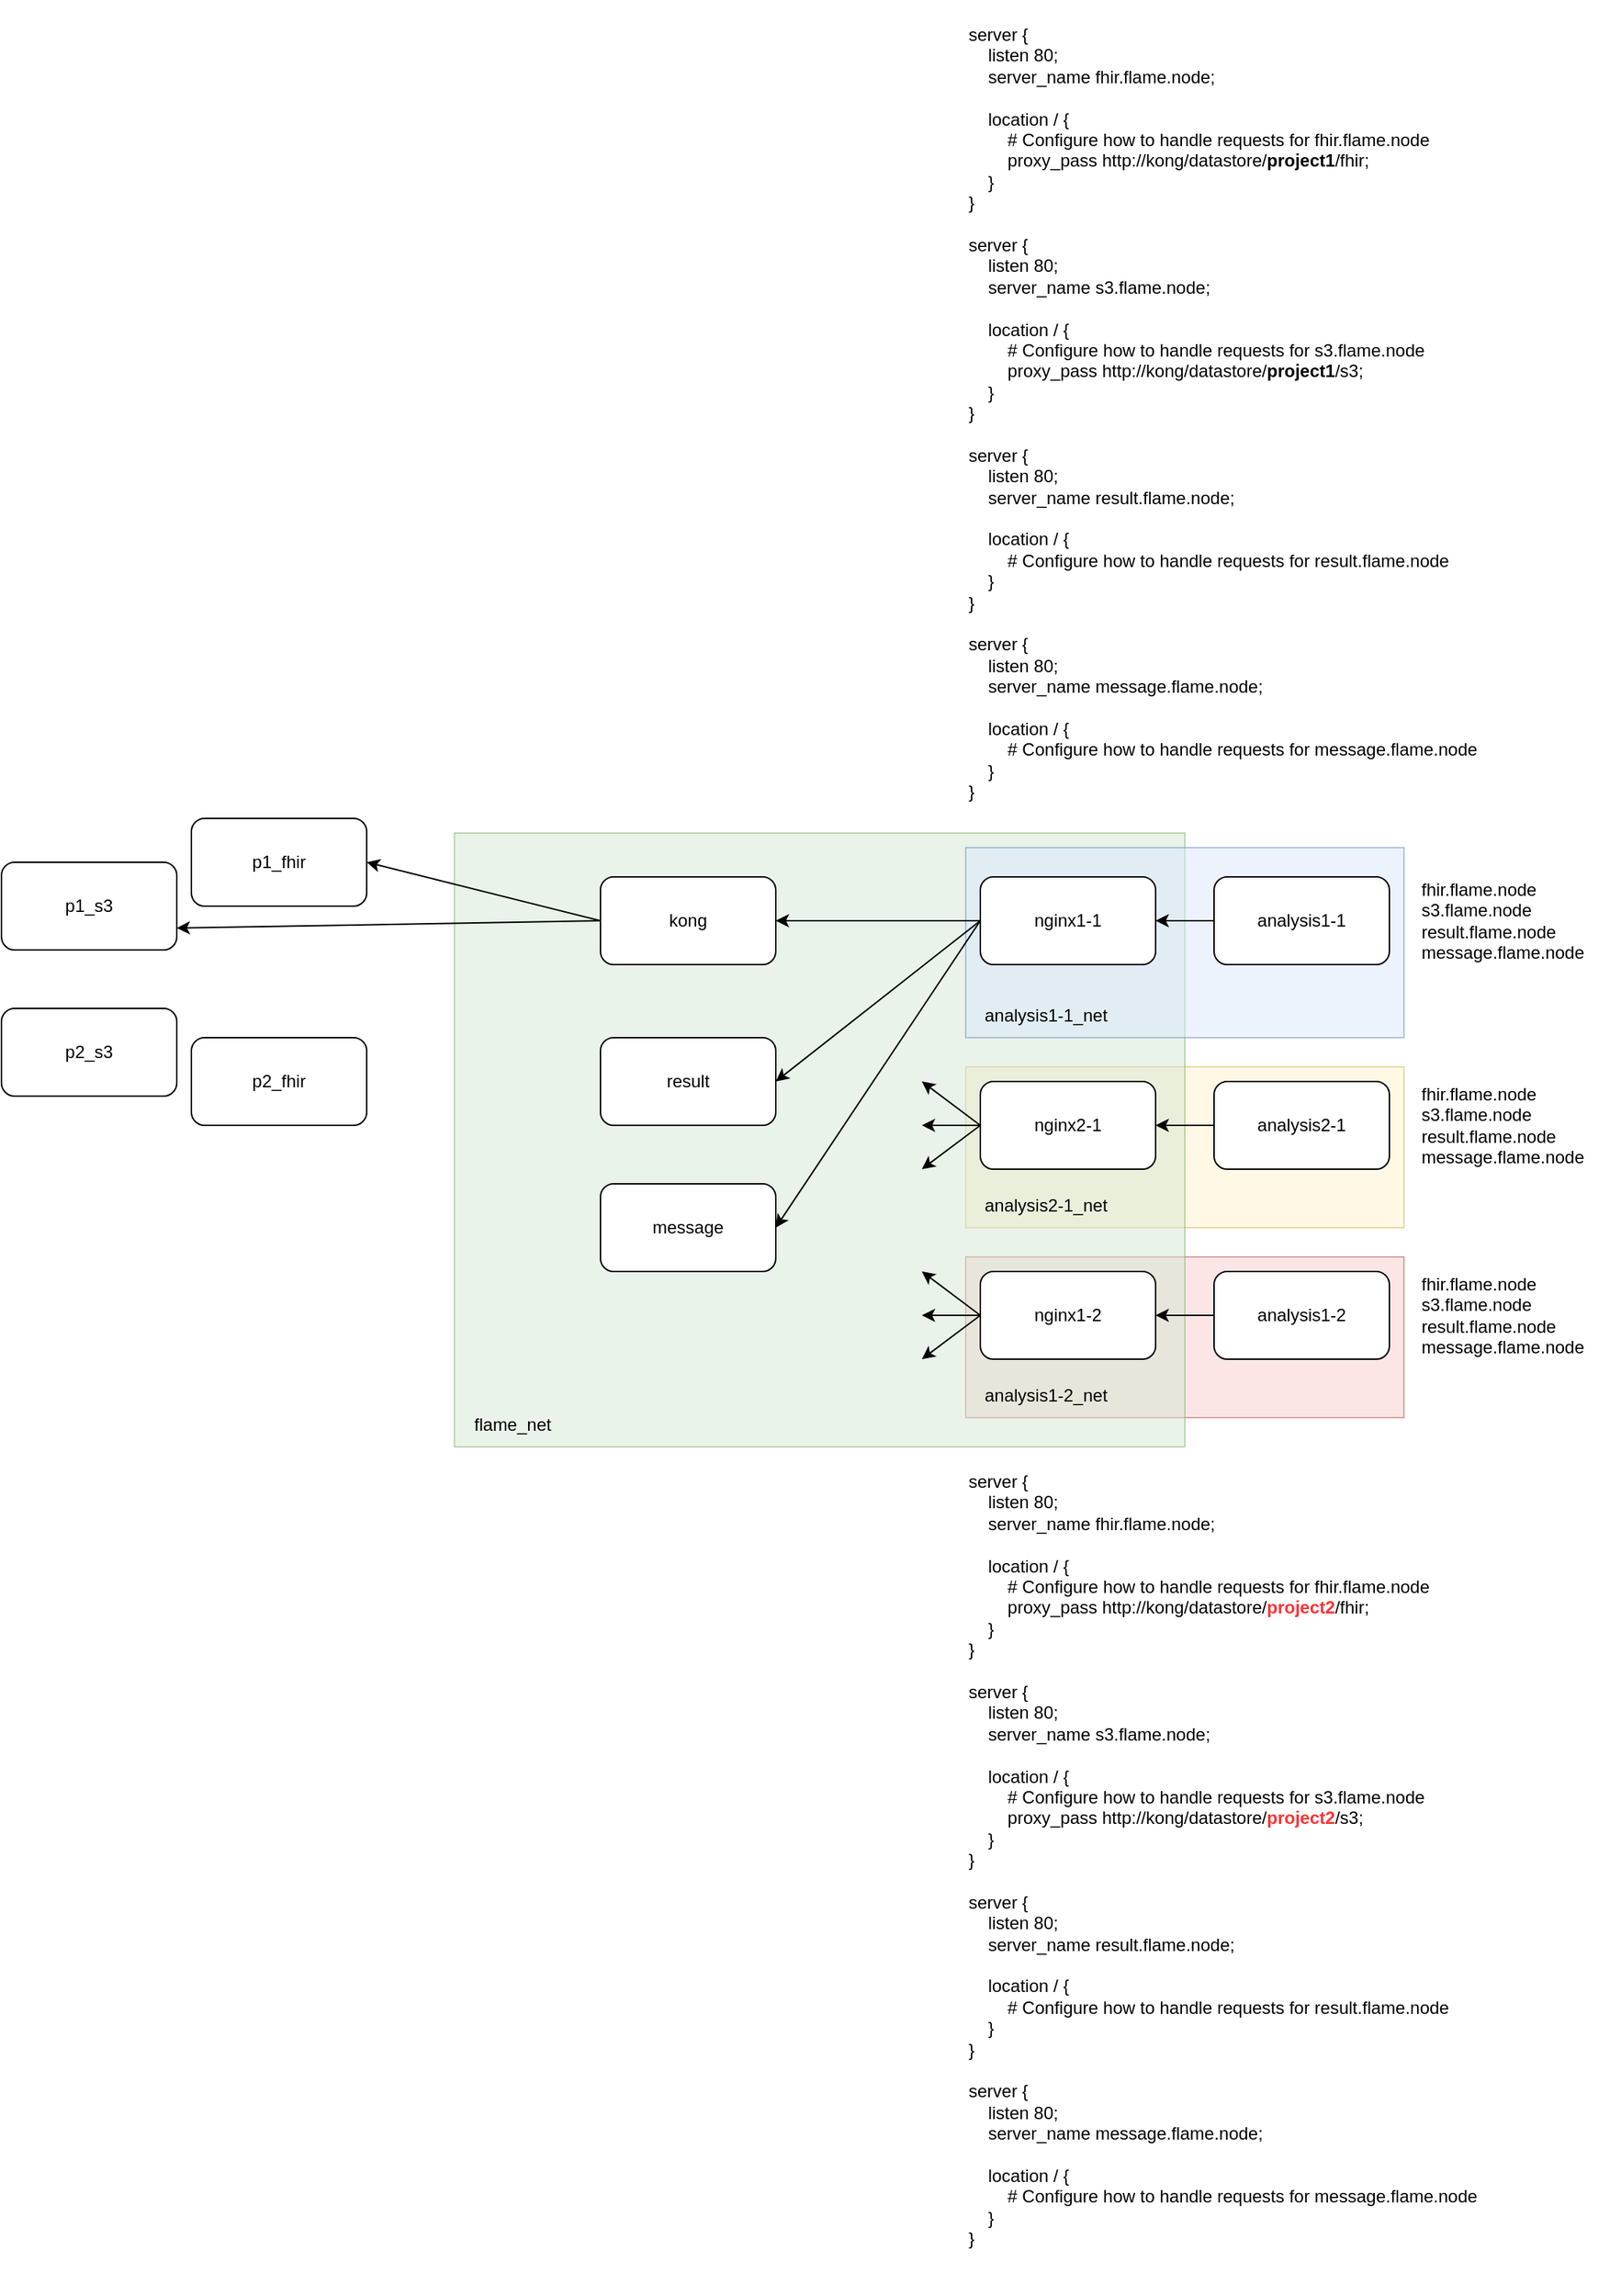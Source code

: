 <mxfile version="24.0.2" type="google">
  <diagram name="Page-1" id="x45UI2NkX7IosrWXDD4j">
    <mxGraphModel grid="1" page="1" gridSize="10" guides="1" tooltips="1" connect="1" arrows="1" fold="1" pageScale="1" pageWidth="850" pageHeight="1100" math="0" shadow="0">
      <root>
        <mxCell id="0" />
        <mxCell id="1" parent="0" />
        <mxCell id="IulJC9dMRsSJw13exruT-27" value="" style="rounded=0;whiteSpace=wrap;html=1;fillColor=#f8cecc;strokeColor=#b85450;opacity=50;" vertex="1" parent="1">
          <mxGeometry x="510" y="500" width="300" height="110" as="geometry" />
        </mxCell>
        <mxCell id="IulJC9dMRsSJw13exruT-26" value="" style="rounded=0;whiteSpace=wrap;html=1;fillColor=#fff2cc;strokeColor=#d6b656;opacity=50;" vertex="1" parent="1">
          <mxGeometry x="510" y="370" width="300" height="110" as="geometry" />
        </mxCell>
        <mxCell id="IulJC9dMRsSJw13exruT-2" value="" style="rounded=0;whiteSpace=wrap;html=1;fillColor=#d5e8d4;strokeColor=#82b366;opacity=50;" vertex="1" parent="1">
          <mxGeometry x="160" y="210" width="500" height="420" as="geometry" />
        </mxCell>
        <mxCell id="YODYC_gyw6eaKJZVDwak-11" value="" style="rounded=0;whiteSpace=wrap;html=1;fillColor=#dae8fc;strokeColor=#6c8ebf;opacity=50;" vertex="1" parent="1">
          <mxGeometry x="510" y="220" width="300" height="130" as="geometry" />
        </mxCell>
        <mxCell id="IulJC9dMRsSJw13exruT-11" style="edgeStyle=orthogonalEdgeStyle;rounded=0;orthogonalLoop=1;jettySize=auto;html=1;exitX=0;exitY=0.5;exitDx=0;exitDy=0;" edge="1" parent="1" source="YODYC_gyw6eaKJZVDwak-2" target="YODYC_gyw6eaKJZVDwak-3">
          <mxGeometry relative="1" as="geometry" />
        </mxCell>
        <mxCell id="YODYC_gyw6eaKJZVDwak-2" value="analysis1-1" style="rounded=1;whiteSpace=wrap;html=1;" vertex="1" parent="1">
          <mxGeometry x="680" y="240" width="120" height="60" as="geometry" />
        </mxCell>
        <mxCell id="IulJC9dMRsSJw13exruT-12" style="edgeStyle=orthogonalEdgeStyle;rounded=0;orthogonalLoop=1;jettySize=auto;html=1;exitX=0;exitY=0.5;exitDx=0;exitDy=0;" edge="1" parent="1" source="YODYC_gyw6eaKJZVDwak-3" target="IulJC9dMRsSJw13exruT-4">
          <mxGeometry relative="1" as="geometry" />
        </mxCell>
        <mxCell id="YODYC_gyw6eaKJZVDwak-3" value="nginx1-1" style="rounded=1;whiteSpace=wrap;html=1;" vertex="1" parent="1">
          <mxGeometry x="520" y="240" width="120" height="60" as="geometry" />
        </mxCell>
        <mxCell id="IulJC9dMRsSJw13exruT-30" style="edgeStyle=orthogonalEdgeStyle;rounded=0;orthogonalLoop=1;jettySize=auto;html=1;exitX=0;exitY=0.5;exitDx=0;exitDy=0;" edge="1" parent="1" source="YODYC_gyw6eaKJZVDwak-4" target="YODYC_gyw6eaKJZVDwak-5">
          <mxGeometry relative="1" as="geometry" />
        </mxCell>
        <mxCell id="YODYC_gyw6eaKJZVDwak-4" value="analysis2-1" style="rounded=1;whiteSpace=wrap;html=1;" vertex="1" parent="1">
          <mxGeometry x="680" y="380" width="120" height="60" as="geometry" />
        </mxCell>
        <mxCell id="YODYC_gyw6eaKJZVDwak-5" value="nginx2-1" style="rounded=1;whiteSpace=wrap;html=1;" vertex="1" parent="1">
          <mxGeometry x="520" y="380" width="120" height="60" as="geometry" />
        </mxCell>
        <mxCell id="IulJC9dMRsSJw13exruT-31" style="edgeStyle=orthogonalEdgeStyle;rounded=0;orthogonalLoop=1;jettySize=auto;html=1;exitX=0;exitY=0.5;exitDx=0;exitDy=0;" edge="1" parent="1" source="YODYC_gyw6eaKJZVDwak-6" target="YODYC_gyw6eaKJZVDwak-7">
          <mxGeometry relative="1" as="geometry" />
        </mxCell>
        <mxCell id="YODYC_gyw6eaKJZVDwak-6" value="analysis1-2" style="rounded=1;whiteSpace=wrap;html=1;" vertex="1" parent="1">
          <mxGeometry x="680" y="510" width="120" height="60" as="geometry" />
        </mxCell>
        <mxCell id="YODYC_gyw6eaKJZVDwak-7" value="nginx1-2" style="rounded=1;whiteSpace=wrap;html=1;" vertex="1" parent="1">
          <mxGeometry x="520" y="510" width="120" height="60" as="geometry" />
        </mxCell>
        <mxCell id="YODYC_gyw6eaKJZVDwak-8" value="fhir.flame.node&lt;div&gt;s3.flame.node&lt;/div&gt;&lt;div&gt;result.flame.node&lt;/div&gt;&lt;div&gt;message.flame.node&lt;/div&gt;" style="text;html=1;align=left;verticalAlign=middle;whiteSpace=wrap;rounded=0;" vertex="1" parent="1">
          <mxGeometry x="820" y="255" width="130" height="30" as="geometry" />
        </mxCell>
        <mxCell id="YODYC_gyw6eaKJZVDwak-13" value="analysis1-1_net" style="text;html=1;align=center;verticalAlign=middle;whiteSpace=wrap;rounded=0;" vertex="1" parent="1">
          <mxGeometry x="510" y="320" width="110" height="30" as="geometry" />
        </mxCell>
        <mxCell id="IulJC9dMRsSJw13exruT-1" value="&lt;div&gt;server {&lt;/div&gt;&lt;div&gt;&amp;nbsp; &amp;nbsp; listen 80;&lt;/div&gt;&lt;div&gt;&amp;nbsp; &amp;nbsp; server_name fhir.flame.node;&lt;/div&gt;&lt;div&gt;&lt;br&gt;&lt;/div&gt;&lt;div&gt;&amp;nbsp; &amp;nbsp; location / {&lt;/div&gt;&lt;div&gt;&amp;nbsp; &amp;nbsp; &amp;nbsp; &amp;nbsp; # Configure how to handle requests for fhir.flame.node&lt;/div&gt;&lt;div&gt;&amp;nbsp; &amp;nbsp; &amp;nbsp; &amp;nbsp; proxy_pass http://kong/datastore/&lt;b&gt;project1&lt;/b&gt;/fhir;&lt;/div&gt;&lt;div&gt;&amp;nbsp; &amp;nbsp; }&lt;/div&gt;&lt;div&gt;}&lt;/div&gt;&lt;div&gt;&lt;br&gt;&lt;/div&gt;&lt;div&gt;server {&lt;/div&gt;&lt;div&gt;&amp;nbsp; &amp;nbsp; listen 80;&lt;/div&gt;&lt;div&gt;&amp;nbsp; &amp;nbsp; server_name s3.flame.node;&lt;/div&gt;&lt;div&gt;&lt;br&gt;&lt;/div&gt;&lt;div&gt;&amp;nbsp; &amp;nbsp; location / {&lt;/div&gt;&lt;div&gt;&amp;nbsp; &amp;nbsp; &amp;nbsp; &amp;nbsp; # Configure how to handle requests for s3.flame.node&lt;/div&gt;&lt;div&gt;&lt;span style=&quot;white-space: pre;&quot;&gt;&#x9;&lt;/span&gt;&lt;span style=&quot;background-color: initial;&quot;&gt;proxy_pass http://kong/datastore/&lt;b&gt;project1&lt;/b&gt;/s3;&lt;/span&gt;&lt;br&gt;&lt;/div&gt;&lt;div&gt;&amp;nbsp; &amp;nbsp; }&lt;/div&gt;&lt;div&gt;}&lt;/div&gt;&lt;div&gt;&lt;br&gt;&lt;/div&gt;&lt;div&gt;server {&lt;/div&gt;&lt;div&gt;&amp;nbsp; &amp;nbsp; listen 80;&lt;/div&gt;&lt;div&gt;&amp;nbsp; &amp;nbsp; server_name result.flame.node;&lt;/div&gt;&lt;div&gt;&lt;br&gt;&lt;/div&gt;&lt;div&gt;&amp;nbsp; &amp;nbsp; location / {&lt;/div&gt;&lt;div&gt;&amp;nbsp; &amp;nbsp; &amp;nbsp; &amp;nbsp; # Configure how to handle requests for result.flame.node&lt;/div&gt;&lt;div&gt;&amp;nbsp; &amp;nbsp; }&lt;/div&gt;&lt;div&gt;}&lt;/div&gt;&lt;div&gt;&lt;br&gt;&lt;/div&gt;&lt;div&gt;server {&lt;/div&gt;&lt;div&gt;&amp;nbsp; &amp;nbsp; listen 80;&lt;/div&gt;&lt;div&gt;&amp;nbsp; &amp;nbsp; server_name message.flame.node;&lt;/div&gt;&lt;div&gt;&lt;br&gt;&lt;/div&gt;&lt;div&gt;&amp;nbsp; &amp;nbsp; location / {&lt;/div&gt;&lt;div&gt;&amp;nbsp; &amp;nbsp; &amp;nbsp; &amp;nbsp; # Configure how to handle requests for message.flame.node&lt;/div&gt;&lt;div&gt;&amp;nbsp; &amp;nbsp; }&lt;/div&gt;&lt;div&gt;}&lt;/div&gt;&lt;div&gt;&lt;br&gt;&lt;/div&gt;" style="text;html=1;align=left;verticalAlign=middle;whiteSpace=wrap;rounded=0;" vertex="1" parent="1">
          <mxGeometry x="510" y="-360" width="370" height="580" as="geometry" />
        </mxCell>
        <mxCell id="IulJC9dMRsSJw13exruT-3" value="result" style="rounded=1;whiteSpace=wrap;html=1;" vertex="1" parent="1">
          <mxGeometry x="260" y="350" width="120" height="60" as="geometry" />
        </mxCell>
        <mxCell id="IulJC9dMRsSJw13exruT-4" value="kong" style="rounded=1;whiteSpace=wrap;html=1;" vertex="1" parent="1">
          <mxGeometry x="260" y="240" width="120" height="60" as="geometry" />
        </mxCell>
        <mxCell id="IulJC9dMRsSJw13exruT-5" value="message" style="rounded=1;whiteSpace=wrap;html=1;" vertex="1" parent="1">
          <mxGeometry x="260" y="450" width="120" height="60" as="geometry" />
        </mxCell>
        <mxCell id="IulJC9dMRsSJw13exruT-6" value="flame_net" style="text;html=1;align=center;verticalAlign=middle;whiteSpace=wrap;rounded=0;" vertex="1" parent="1">
          <mxGeometry x="160" y="600" width="80" height="30" as="geometry" />
        </mxCell>
        <mxCell id="IulJC9dMRsSJw13exruT-7" value="p1_fhir" style="rounded=1;whiteSpace=wrap;html=1;" vertex="1" parent="1">
          <mxGeometry x="-20" y="200" width="120" height="60" as="geometry" />
        </mxCell>
        <mxCell id="IulJC9dMRsSJw13exruT-8" value="p1_s3" style="rounded=1;whiteSpace=wrap;html=1;" vertex="1" parent="1">
          <mxGeometry x="-150" y="230" width="120" height="60" as="geometry" />
        </mxCell>
        <mxCell id="IulJC9dMRsSJw13exruT-9" value="p2_fhir" style="rounded=1;whiteSpace=wrap;html=1;" vertex="1" parent="1">
          <mxGeometry x="-20" y="350" width="120" height="60" as="geometry" />
        </mxCell>
        <mxCell id="IulJC9dMRsSJw13exruT-10" value="p2_s3" style="rounded=1;whiteSpace=wrap;html=1;" vertex="1" parent="1">
          <mxGeometry x="-150" y="330" width="120" height="60" as="geometry" />
        </mxCell>
        <mxCell id="IulJC9dMRsSJw13exruT-14" value="" style="endArrow=none;html=1;rounded=0;entryX=0;entryY=0.5;entryDx=0;entryDy=0;exitX=1;exitY=0.5;exitDx=0;exitDy=0;startArrow=classic;startFill=1;endFill=0;" edge="1" parent="1" source="IulJC9dMRsSJw13exruT-3" target="YODYC_gyw6eaKJZVDwak-3">
          <mxGeometry width="50" height="50" relative="1" as="geometry">
            <mxPoint x="380" y="385" as="sourcePoint" />
            <mxPoint x="430" y="335" as="targetPoint" />
          </mxGeometry>
        </mxCell>
        <mxCell id="IulJC9dMRsSJw13exruT-15" value="" style="endArrow=none;html=1;rounded=0;exitX=1;exitY=0.5;exitDx=0;exitDy=0;entryX=0;entryY=0.5;entryDx=0;entryDy=0;startArrow=classic;startFill=1;endFill=0;" edge="1" parent="1" source="IulJC9dMRsSJw13exruT-5" target="YODYC_gyw6eaKJZVDwak-3">
          <mxGeometry width="50" height="50" relative="1" as="geometry">
            <mxPoint x="385" y="480" as="sourcePoint" />
            <mxPoint x="435" y="430" as="targetPoint" />
          </mxGeometry>
        </mxCell>
        <mxCell id="IulJC9dMRsSJw13exruT-16" value="" style="endArrow=none;html=1;rounded=0;entryX=0;entryY=0.5;entryDx=0;entryDy=0;exitX=1;exitY=0.5;exitDx=0;exitDy=0;startArrow=classic;startFill=1;endFill=0;" edge="1" parent="1" source="IulJC9dMRsSJw13exruT-7" target="IulJC9dMRsSJw13exruT-4">
          <mxGeometry width="50" height="50" relative="1" as="geometry">
            <mxPoint x="180" y="340" as="sourcePoint" />
            <mxPoint x="230" y="290" as="targetPoint" />
          </mxGeometry>
        </mxCell>
        <mxCell id="IulJC9dMRsSJw13exruT-17" value="" style="endArrow=none;html=1;rounded=0;entryX=0;entryY=0.5;entryDx=0;entryDy=0;exitX=1;exitY=0.75;exitDx=0;exitDy=0;startArrow=classic;startFill=1;endFill=0;" edge="1" parent="1" source="IulJC9dMRsSJw13exruT-8" target="IulJC9dMRsSJw13exruT-4">
          <mxGeometry width="50" height="50" relative="1" as="geometry">
            <mxPoint x="180" y="340" as="sourcePoint" />
            <mxPoint x="230" y="290" as="targetPoint" />
          </mxGeometry>
        </mxCell>
        <mxCell id="IulJC9dMRsSJw13exruT-28" value="analysis2-1_net" style="text;html=1;align=center;verticalAlign=middle;whiteSpace=wrap;rounded=0;" vertex="1" parent="1">
          <mxGeometry x="510" y="450" width="110" height="30" as="geometry" />
        </mxCell>
        <mxCell id="IulJC9dMRsSJw13exruT-29" value="analysis1-2_net" style="text;html=1;align=center;verticalAlign=middle;whiteSpace=wrap;rounded=0;" vertex="1" parent="1">
          <mxGeometry x="510" y="580" width="110" height="30" as="geometry" />
        </mxCell>
        <mxCell id="IulJC9dMRsSJw13exruT-32" value="" style="endArrow=classic;html=1;rounded=0;" edge="1" parent="1">
          <mxGeometry width="50" height="50" relative="1" as="geometry">
            <mxPoint x="520" y="410" as="sourcePoint" />
            <mxPoint x="480" y="380" as="targetPoint" />
          </mxGeometry>
        </mxCell>
        <mxCell id="IulJC9dMRsSJw13exruT-33" value="" style="endArrow=classic;html=1;rounded=0;" edge="1" parent="1">
          <mxGeometry width="50" height="50" relative="1" as="geometry">
            <mxPoint x="520" y="410" as="sourcePoint" />
            <mxPoint x="480" y="410" as="targetPoint" />
          </mxGeometry>
        </mxCell>
        <mxCell id="IulJC9dMRsSJw13exruT-34" value="" style="endArrow=classic;html=1;rounded=0;" edge="1" parent="1">
          <mxGeometry width="50" height="50" relative="1" as="geometry">
            <mxPoint x="520" y="410" as="sourcePoint" />
            <mxPoint x="480" y="440" as="targetPoint" />
          </mxGeometry>
        </mxCell>
        <mxCell id="IulJC9dMRsSJw13exruT-35" value="" style="endArrow=classic;html=1;rounded=0;" edge="1" parent="1">
          <mxGeometry width="50" height="50" relative="1" as="geometry">
            <mxPoint x="520" y="540" as="sourcePoint" />
            <mxPoint x="480" y="510" as="targetPoint" />
          </mxGeometry>
        </mxCell>
        <mxCell id="IulJC9dMRsSJw13exruT-36" value="" style="endArrow=classic;html=1;rounded=0;" edge="1" parent="1">
          <mxGeometry width="50" height="50" relative="1" as="geometry">
            <mxPoint x="520" y="540" as="sourcePoint" />
            <mxPoint x="480" y="540" as="targetPoint" />
          </mxGeometry>
        </mxCell>
        <mxCell id="IulJC9dMRsSJw13exruT-37" value="" style="endArrow=classic;html=1;rounded=0;" edge="1" parent="1">
          <mxGeometry width="50" height="50" relative="1" as="geometry">
            <mxPoint x="520" y="540" as="sourcePoint" />
            <mxPoint x="480" y="570" as="targetPoint" />
          </mxGeometry>
        </mxCell>
        <mxCell id="IulJC9dMRsSJw13exruT-38" value="&lt;div&gt;server {&lt;/div&gt;&lt;div&gt;&amp;nbsp; &amp;nbsp; listen 80;&lt;/div&gt;&lt;div&gt;&amp;nbsp; &amp;nbsp; server_name fhir.flame.node;&lt;/div&gt;&lt;div&gt;&lt;br&gt;&lt;/div&gt;&lt;div&gt;&amp;nbsp; &amp;nbsp; location / {&lt;/div&gt;&lt;div&gt;&amp;nbsp; &amp;nbsp; &amp;nbsp; &amp;nbsp; # Configure how to handle requests for fhir.flame.node&lt;/div&gt;&lt;div&gt;&amp;nbsp; &amp;nbsp; &amp;nbsp; &amp;nbsp; proxy_pass http://kong/datastore/&lt;font color=&quot;#ff3333&quot;&gt;&lt;b&gt;project2&lt;/b&gt;&lt;/font&gt;/fhir;&lt;/div&gt;&lt;div&gt;&amp;nbsp; &amp;nbsp; }&lt;/div&gt;&lt;div&gt;}&lt;/div&gt;&lt;div&gt;&lt;br&gt;&lt;/div&gt;&lt;div&gt;server {&lt;/div&gt;&lt;div&gt;&amp;nbsp; &amp;nbsp; listen 80;&lt;/div&gt;&lt;div&gt;&amp;nbsp; &amp;nbsp; server_name s3.flame.node;&lt;/div&gt;&lt;div&gt;&lt;br&gt;&lt;/div&gt;&lt;div&gt;&amp;nbsp; &amp;nbsp; location / {&lt;/div&gt;&lt;div&gt;&amp;nbsp; &amp;nbsp; &amp;nbsp; &amp;nbsp; # Configure how to handle requests for s3.flame.node&lt;/div&gt;&lt;div&gt;&lt;span style=&quot;white-space: pre;&quot;&gt;&#x9;&lt;/span&gt;&lt;span style=&quot;background-color: initial;&quot;&gt;proxy_pass http://kong/datastore/&lt;b&gt;&lt;font color=&quot;#ff3333&quot;&gt;project2&lt;/font&gt;&lt;/b&gt;/s3;&lt;/span&gt;&lt;br&gt;&lt;/div&gt;&lt;div&gt;&amp;nbsp; &amp;nbsp; }&lt;/div&gt;&lt;div&gt;}&lt;/div&gt;&lt;div&gt;&lt;br&gt;&lt;/div&gt;&lt;div&gt;server {&lt;/div&gt;&lt;div&gt;&amp;nbsp; &amp;nbsp; listen 80;&lt;/div&gt;&lt;div&gt;&amp;nbsp; &amp;nbsp; server_name result.flame.node;&lt;/div&gt;&lt;div&gt;&lt;br&gt;&lt;/div&gt;&lt;div&gt;&amp;nbsp; &amp;nbsp; location / {&lt;/div&gt;&lt;div&gt;&amp;nbsp; &amp;nbsp; &amp;nbsp; &amp;nbsp; # Configure how to handle requests for result.flame.node&lt;/div&gt;&lt;div&gt;&amp;nbsp; &amp;nbsp; }&lt;/div&gt;&lt;div&gt;}&lt;/div&gt;&lt;div&gt;&lt;br&gt;&lt;/div&gt;&lt;div&gt;server {&lt;/div&gt;&lt;div&gt;&amp;nbsp; &amp;nbsp; listen 80;&lt;/div&gt;&lt;div&gt;&amp;nbsp; &amp;nbsp; server_name message.flame.node;&lt;/div&gt;&lt;div&gt;&lt;br&gt;&lt;/div&gt;&lt;div&gt;&amp;nbsp; &amp;nbsp; location / {&lt;/div&gt;&lt;div&gt;&amp;nbsp; &amp;nbsp; &amp;nbsp; &amp;nbsp; # Configure how to handle requests for message.flame.node&lt;/div&gt;&lt;div&gt;&amp;nbsp; &amp;nbsp; }&lt;/div&gt;&lt;div&gt;}&lt;/div&gt;&lt;div&gt;&lt;br&gt;&lt;/div&gt;" style="text;html=1;align=left;verticalAlign=middle;whiteSpace=wrap;rounded=0;" vertex="1" parent="1">
          <mxGeometry x="510" y="630" width="370" height="580" as="geometry" />
        </mxCell>
        <mxCell id="IulJC9dMRsSJw13exruT-39" value="fhir.flame.node&lt;div&gt;s3.flame.node&lt;/div&gt;&lt;div&gt;result.flame.node&lt;/div&gt;&lt;div&gt;message.flame.node&lt;/div&gt;" style="text;html=1;align=left;verticalAlign=middle;whiteSpace=wrap;rounded=0;" vertex="1" parent="1">
          <mxGeometry x="820" y="395" width="130" height="30" as="geometry" />
        </mxCell>
        <mxCell id="IulJC9dMRsSJw13exruT-40" value="fhir.flame.node&lt;div&gt;s3.flame.node&lt;/div&gt;&lt;div&gt;result.flame.node&lt;/div&gt;&lt;div&gt;message.flame.node&lt;/div&gt;" style="text;html=1;align=left;verticalAlign=middle;whiteSpace=wrap;rounded=0;" vertex="1" parent="1">
          <mxGeometry x="820" y="525" width="130" height="30" as="geometry" />
        </mxCell>
      </root>
    </mxGraphModel>
  </diagram>
</mxfile>
